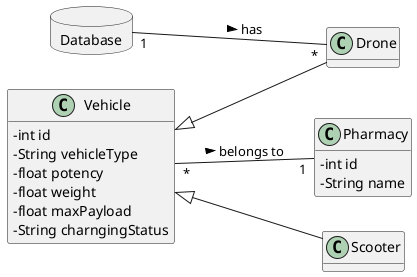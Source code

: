 @startuml
skinparam classAttributeIconSize 0
hide methods
left to right direction

database Database {
}

class Pharmacy {
  -int id
  -String name
}

class Drone{
}

class Vehicle{
  -int id
  -String vehicleType
  -float potency
  -float weight
  -float maxPayload
  -String charngingStatus
}



Database "1" -- "*" Drone : has >
Vehicle "*" -- "1" Pharmacy : belongs to >
class Drone extends Vehicle
class Scooter extends Vehicle
@enduml

